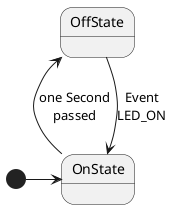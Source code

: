 @startuml Blink State Machine

state OnState
state OffState

OnState -l-> OffState: one Second\npassed
OffState -->  OnState: Event\nLED_ON

[*] -> OnState

@enduml